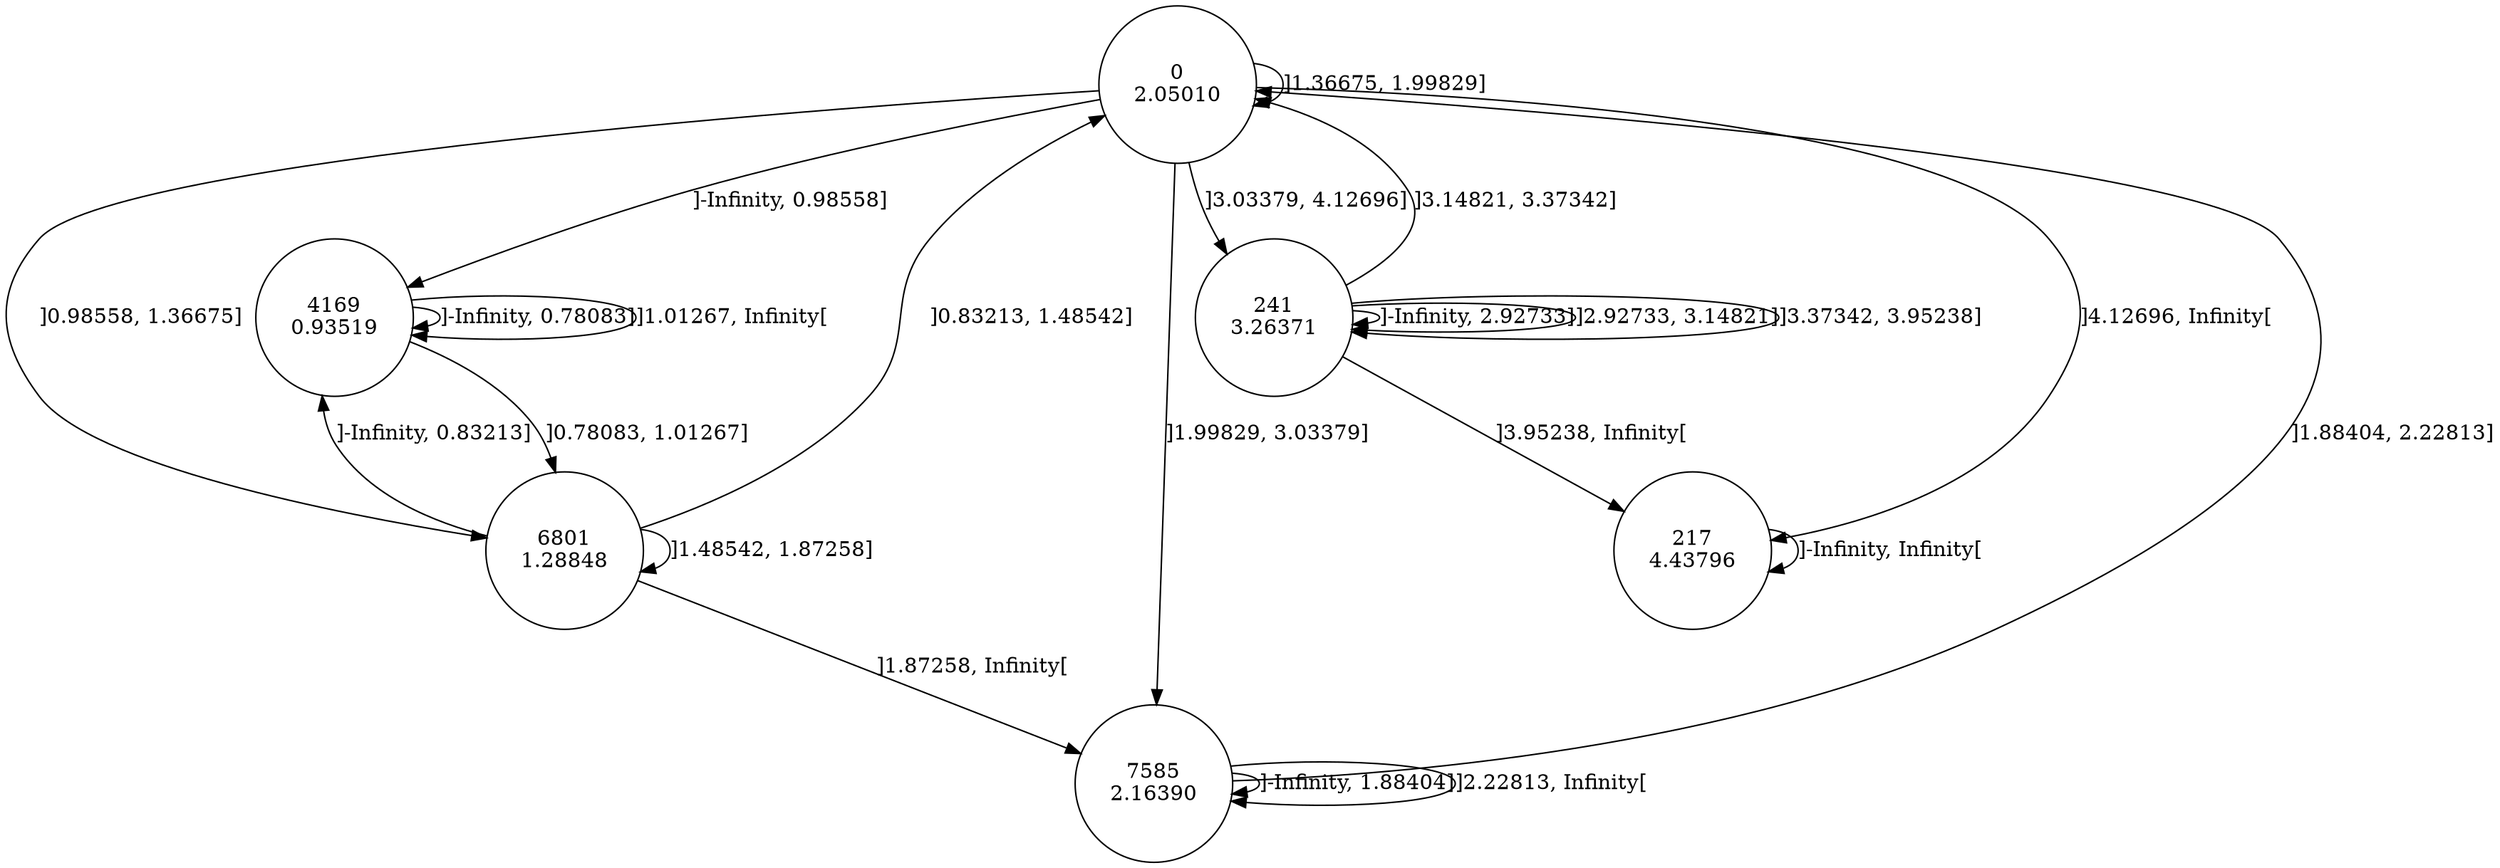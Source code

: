digraph DFA {
0 [shape=circle, label="0\n2.05010"];
	0 -> 4169 [label="]-Infinity, 0.98558]"];
	0 -> 6801 [label="]0.98558, 1.36675]"];
	0 -> 0 [label="]1.36675, 1.99829]"];
	0 -> 7585 [label="]1.99829, 3.03379]"];
	0 -> 241 [label="]3.03379, 4.12696]"];
	0 -> 217 [label="]4.12696, Infinity["];
217 [shape=circle, label="217\n4.43796"];
	217 -> 217 [label="]-Infinity, Infinity["];
241 [shape=circle, label="241\n3.26371"];
	241 -> 241 [label="]-Infinity, 2.92733]"];
	241 -> 241 [label="]2.92733, 3.14821]"];
	241 -> 0 [label="]3.14821, 3.37342]"];
	241 -> 241 [label="]3.37342, 3.95238]"];
	241 -> 217 [label="]3.95238, Infinity["];
7585 [shape=circle, label="7585\n2.16390"];
	7585 -> 7585 [label="]-Infinity, 1.88404]"];
	7585 -> 0 [label="]1.88404, 2.22813]"];
	7585 -> 7585 [label="]2.22813, Infinity["];
6801 [shape=circle, label="6801\n1.28848"];
	6801 -> 4169 [label="]-Infinity, 0.83213]"];
	6801 -> 0 [label="]0.83213, 1.48542]"];
	6801 -> 6801 [label="]1.48542, 1.87258]"];
	6801 -> 7585 [label="]1.87258, Infinity["];
4169 [shape=circle, label="4169\n0.93519"];
	4169 -> 4169 [label="]-Infinity, 0.78083]"];
	4169 -> 6801 [label="]0.78083, 1.01267]"];
	4169 -> 4169 [label="]1.01267, Infinity["];
}